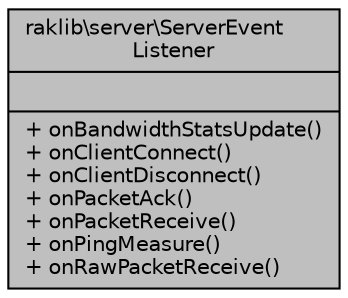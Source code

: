 digraph "raklib\server\ServerEventListener"
{
 // INTERACTIVE_SVG=YES
 // LATEX_PDF_SIZE
  edge [fontname="Helvetica",fontsize="10",labelfontname="Helvetica",labelfontsize="10"];
  node [fontname="Helvetica",fontsize="10",shape=record];
  Node1 [label="{raklib\\server\\ServerEvent\lListener\n||+ onBandwidthStatsUpdate()\l+ onClientConnect()\l+ onClientDisconnect()\l+ onPacketAck()\l+ onPacketReceive()\l+ onPingMeasure()\l+ onRawPacketReceive()\l}",height=0.2,width=0.4,color="black", fillcolor="grey75", style="filled", fontcolor="black",tooltip=" "];
}
